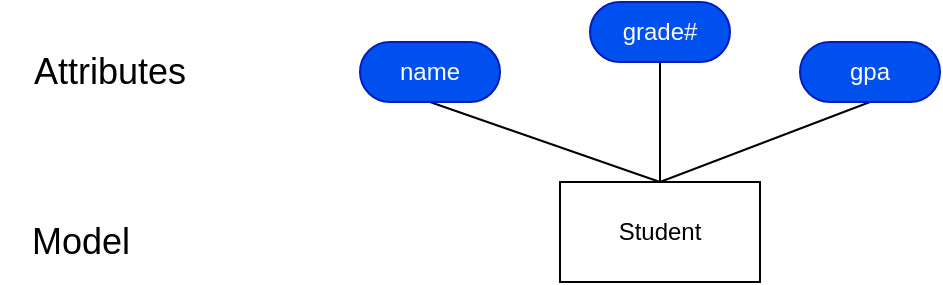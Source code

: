 <mxfile>
    <diagram id="hS998JPzjlKRAuaB6BN0" name="Page-1">
        <mxGraphModel dx="768" dy="576" grid="1" gridSize="10" guides="1" tooltips="1" connect="1" arrows="1" fold="1" page="1" pageScale="1" pageWidth="827" pageHeight="1169" math="0" shadow="0">
            <root>
                <mxCell id="0"/>
                <mxCell id="1" parent="0"/>
                <mxCell id="8" style="edgeStyle=none;html=1;exitX=0.5;exitY=0;exitDx=0;exitDy=0;entryX=0.5;entryY=1;entryDx=0;entryDy=0;endArrow=none;endFill=0;" edge="1" parent="1" source="2" target="4">
                    <mxGeometry relative="1" as="geometry"/>
                </mxCell>
                <mxCell id="9" style="edgeStyle=none;html=1;exitX=0.5;exitY=0;exitDx=0;exitDy=0;entryX=0.5;entryY=1;entryDx=0;entryDy=0;endArrow=none;endFill=0;" edge="1" parent="1" source="2" target="5">
                    <mxGeometry relative="1" as="geometry"/>
                </mxCell>
                <mxCell id="10" style="edgeStyle=none;html=1;exitX=0.5;exitY=0;exitDx=0;exitDy=0;entryX=0.5;entryY=1;entryDx=0;entryDy=0;endArrow=none;endFill=0;" edge="1" parent="1" source="2" target="6">
                    <mxGeometry relative="1" as="geometry"/>
                </mxCell>
                <mxCell id="2" value="Student" style="rounded=0;whiteSpace=wrap;html=1;" vertex="1" parent="1">
                    <mxGeometry x="350" y="270" width="100" height="50" as="geometry"/>
                </mxCell>
                <mxCell id="4" value="name" style="rounded=1;whiteSpace=wrap;html=1;arcSize=50;fillColor=#0050ef;fontColor=#ffffff;strokeColor=#001DBC;" vertex="1" parent="1">
                    <mxGeometry x="250" y="200" width="70" height="30" as="geometry"/>
                </mxCell>
                <mxCell id="5" value="grade#" style="rounded=1;whiteSpace=wrap;html=1;arcSize=50;fillColor=#0050ef;fontColor=#ffffff;strokeColor=#001DBC;" vertex="1" parent="1">
                    <mxGeometry x="365" y="180" width="70" height="30" as="geometry"/>
                </mxCell>
                <mxCell id="6" value="gpa" style="rounded=1;whiteSpace=wrap;html=1;arcSize=50;fillColor=#0050ef;fontColor=#ffffff;strokeColor=#001DBC;" vertex="1" parent="1">
                    <mxGeometry x="470" y="200" width="70" height="30" as="geometry"/>
                </mxCell>
                <mxCell id="11" value="&lt;font style=&quot;font-size: 18px;&quot;&gt;Attributes&lt;/font&gt;" style="text;html=1;strokeColor=none;fillColor=none;align=center;verticalAlign=middle;whiteSpace=wrap;rounded=0;" vertex="1" parent="1">
                    <mxGeometry x="70" y="200" width="110" height="30" as="geometry"/>
                </mxCell>
                <mxCell id="12" value="&lt;font style=&quot;font-size: 18px;&quot;&gt;Model&lt;/font&gt;" style="text;html=1;align=center;verticalAlign=middle;resizable=0;points=[];autosize=1;strokeColor=none;fillColor=none;" vertex="1" parent="1">
                    <mxGeometry x="75" y="280" width="70" height="40" as="geometry"/>
                </mxCell>
            </root>
        </mxGraphModel>
    </diagram>
</mxfile>